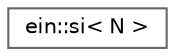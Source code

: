 digraph "Graphical Class Hierarchy"
{
 // LATEX_PDF_SIZE
  bgcolor="transparent";
  edge [fontname=Helvetica,fontsize=10,labelfontname=Helvetica,labelfontsize=10];
  node [fontname=Helvetica,fontsize=10,shape=box,height=0.2,width=0.4];
  rankdir="LR";
  Node0 [id="Node000000",label="ein::si\< N \>",height=0.2,width=0.4,color="grey40", fillcolor="white", style="filled",URL="$d7/dc1/namespaceein.html#d7/dc4/structein_1_1si",tooltip=" "];
}
